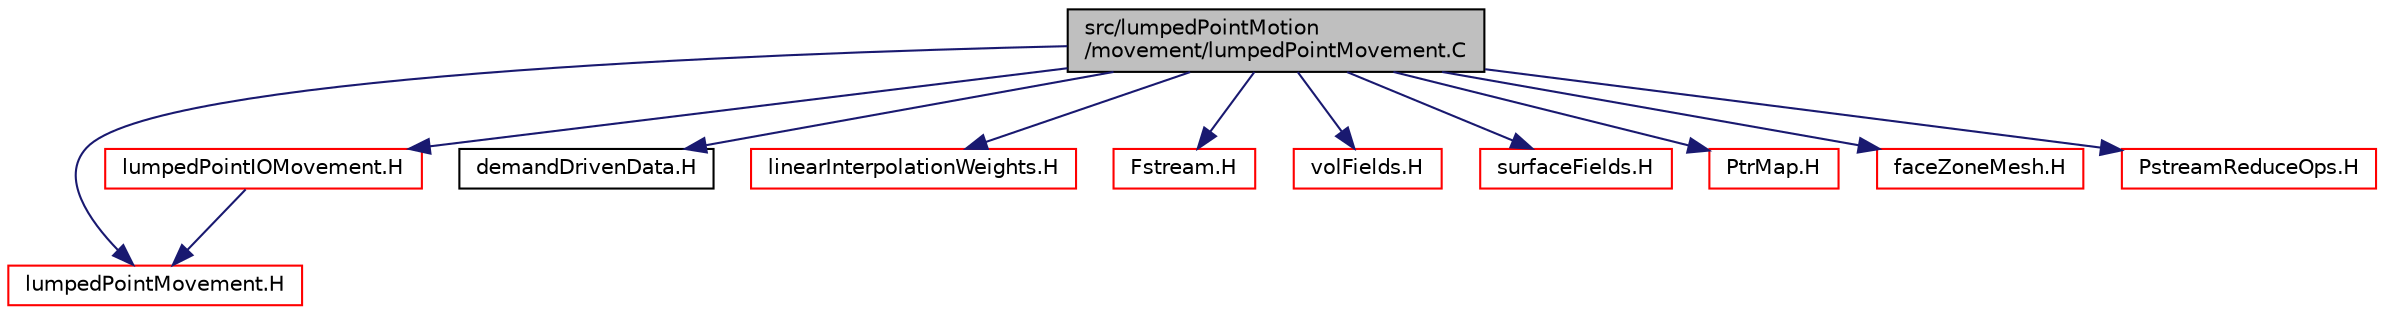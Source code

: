 digraph "src/lumpedPointMotion/movement/lumpedPointMovement.C"
{
  bgcolor="transparent";
  edge [fontname="Helvetica",fontsize="10",labelfontname="Helvetica",labelfontsize="10"];
  node [fontname="Helvetica",fontsize="10",shape=record];
  Node1 [label="src/lumpedPointMotion\l/movement/lumpedPointMovement.C",height=0.2,width=0.4,color="black", fillcolor="grey75", style="filled" fontcolor="black"];
  Node1 -> Node2 [color="midnightblue",fontsize="10",style="solid",fontname="Helvetica"];
  Node2 [label="lumpedPointMovement.H",height=0.2,width=0.4,color="red",URL="$lumpedPointMovement_8H.html"];
  Node1 -> Node3 [color="midnightblue",fontsize="10",style="solid",fontname="Helvetica"];
  Node3 [label="lumpedPointIOMovement.H",height=0.2,width=0.4,color="red",URL="$lumpedPointIOMovement_8H.html"];
  Node3 -> Node2 [color="midnightblue",fontsize="10",style="solid",fontname="Helvetica"];
  Node1 -> Node4 [color="midnightblue",fontsize="10",style="solid",fontname="Helvetica"];
  Node4 [label="demandDrivenData.H",height=0.2,width=0.4,color="black",URL="$demandDrivenData_8H.html",tooltip="Template functions to aid in the implementation of demand driven data. "];
  Node1 -> Node5 [color="midnightblue",fontsize="10",style="solid",fontname="Helvetica"];
  Node5 [label="linearInterpolationWeights.H",height=0.2,width=0.4,color="red",URL="$linearInterpolationWeights_8H.html"];
  Node1 -> Node6 [color="midnightblue",fontsize="10",style="solid",fontname="Helvetica"];
  Node6 [label="Fstream.H",height=0.2,width=0.4,color="red",URL="$Fstream_8H.html",tooltip="Input/output from file streams. "];
  Node1 -> Node7 [color="midnightblue",fontsize="10",style="solid",fontname="Helvetica"];
  Node7 [label="volFields.H",height=0.2,width=0.4,color="red",URL="$volFields_8H.html"];
  Node1 -> Node8 [color="midnightblue",fontsize="10",style="solid",fontname="Helvetica"];
  Node8 [label="surfaceFields.H",height=0.2,width=0.4,color="red",URL="$surfaceFields_8H.html",tooltip="Foam::surfaceFields. "];
  Node1 -> Node9 [color="midnightblue",fontsize="10",style="solid",fontname="Helvetica"];
  Node9 [label="PtrMap.H",height=0.2,width=0.4,color="red",URL="$PtrMap_8H.html"];
  Node1 -> Node10 [color="midnightblue",fontsize="10",style="solid",fontname="Helvetica"];
  Node10 [label="faceZoneMesh.H",height=0.2,width=0.4,color="red",URL="$faceZoneMesh_8H.html",tooltip="Foam::faceZoneMesh. "];
  Node1 -> Node11 [color="midnightblue",fontsize="10",style="solid",fontname="Helvetica"];
  Node11 [label="PstreamReduceOps.H",height=0.2,width=0.4,color="red",URL="$PstreamReduceOps_8H.html",tooltip="Inter-processor communication reduction functions. "];
}
